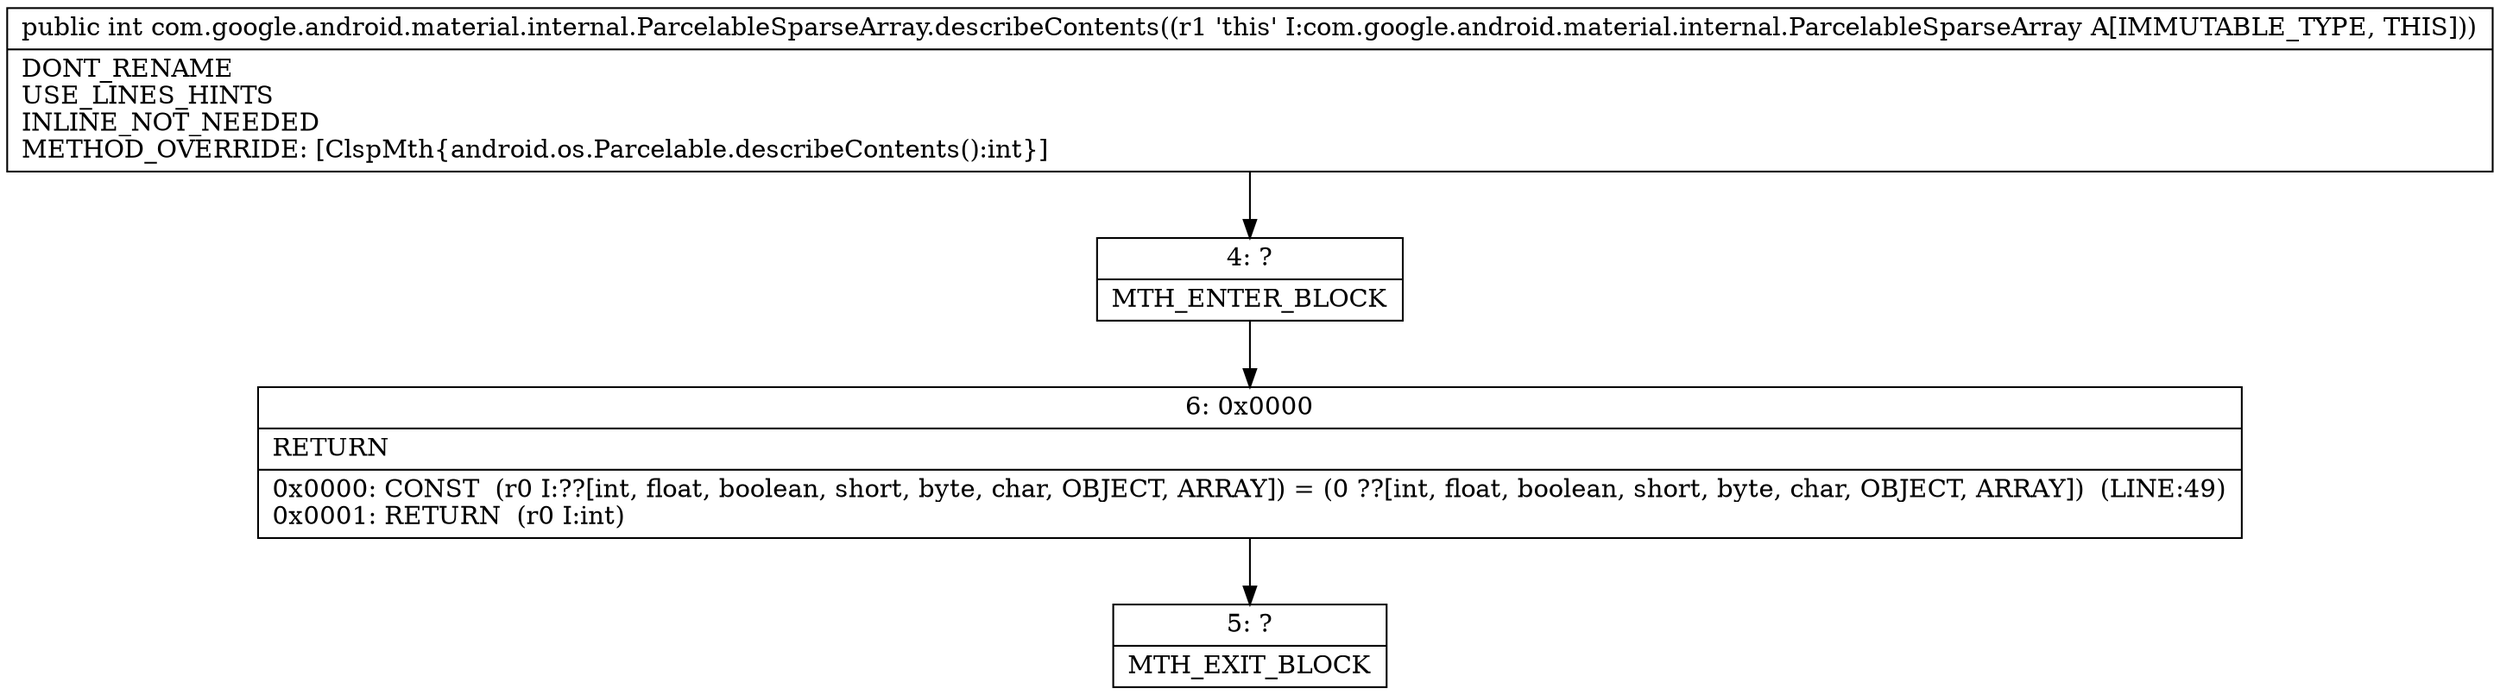 digraph "CFG forcom.google.android.material.internal.ParcelableSparseArray.describeContents()I" {
Node_4 [shape=record,label="{4\:\ ?|MTH_ENTER_BLOCK\l}"];
Node_6 [shape=record,label="{6\:\ 0x0000|RETURN\l|0x0000: CONST  (r0 I:??[int, float, boolean, short, byte, char, OBJECT, ARRAY]) = (0 ??[int, float, boolean, short, byte, char, OBJECT, ARRAY])  (LINE:49)\l0x0001: RETURN  (r0 I:int) \l}"];
Node_5 [shape=record,label="{5\:\ ?|MTH_EXIT_BLOCK\l}"];
MethodNode[shape=record,label="{public int com.google.android.material.internal.ParcelableSparseArray.describeContents((r1 'this' I:com.google.android.material.internal.ParcelableSparseArray A[IMMUTABLE_TYPE, THIS]))  | DONT_RENAME\lUSE_LINES_HINTS\lINLINE_NOT_NEEDED\lMETHOD_OVERRIDE: [ClspMth\{android.os.Parcelable.describeContents():int\}]\l}"];
MethodNode -> Node_4;Node_4 -> Node_6;
Node_6 -> Node_5;
}

